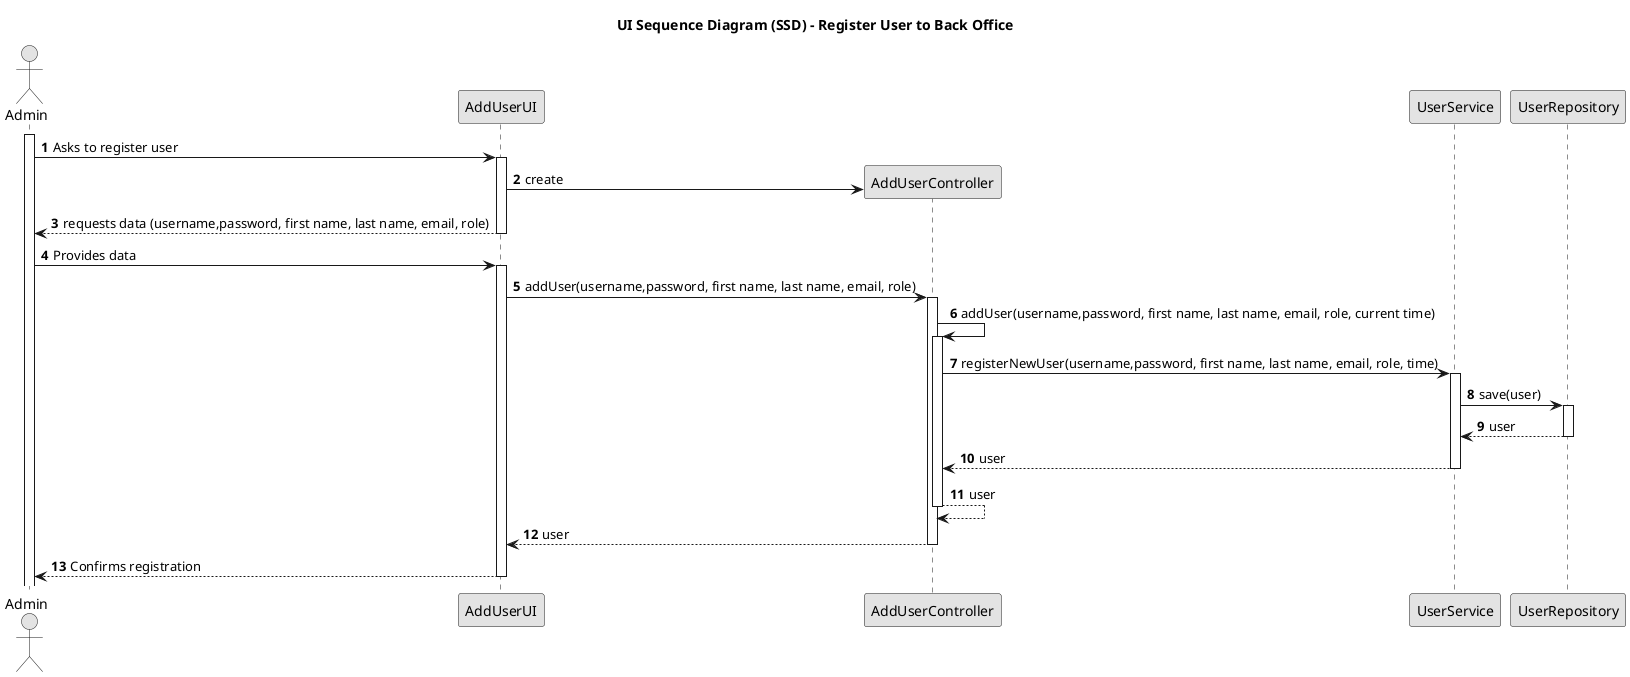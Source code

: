 @startuml
'https://plantuml.com/sequence-diagram

@startuml
skinparam monochrome true
skinparam packageStyle rectangle
skinparam shadowing false

title UI Sequence Diagram (SSD) - Register User to Back Office

autonumber

actor "Admin" as User
participant "AddUserUI" as UI
participant "AddUserController" as Controller
participant "UserService" as UserService
participant "UserRepository" as UserRepository

activate User

    User -> UI : Asks to register user
    activate UI

    UI -> Controller** : create

    UI --> User : requests data (username,password, first name, last name, email, role)
    deactivate UI

    User -> UI : Provides data
    activate UI

    UI -> Controller : addUser(username,password, first name, last name, email, role)
    activate Controller

    Controller -> Controller: addUser(username,password, first name, last name, email, role, current time)
    activate Controller

    Controller -> UserService : registerNewUser(username,password, first name, last name, email, role, time)
    activate UserService

    UserService -> UserRepository : save(user)
    activate UserRepository

    UserRepository --> UserService : user
    deactivate UserRepository

    UserService --> Controller : user
    deactivate UserService

    Controller --> Controller : user
    deactivate Controller

    Controller --> UI : user
    deactivate Controller



    UI --> User : Confirms registration
    deactivate UI






@enduml